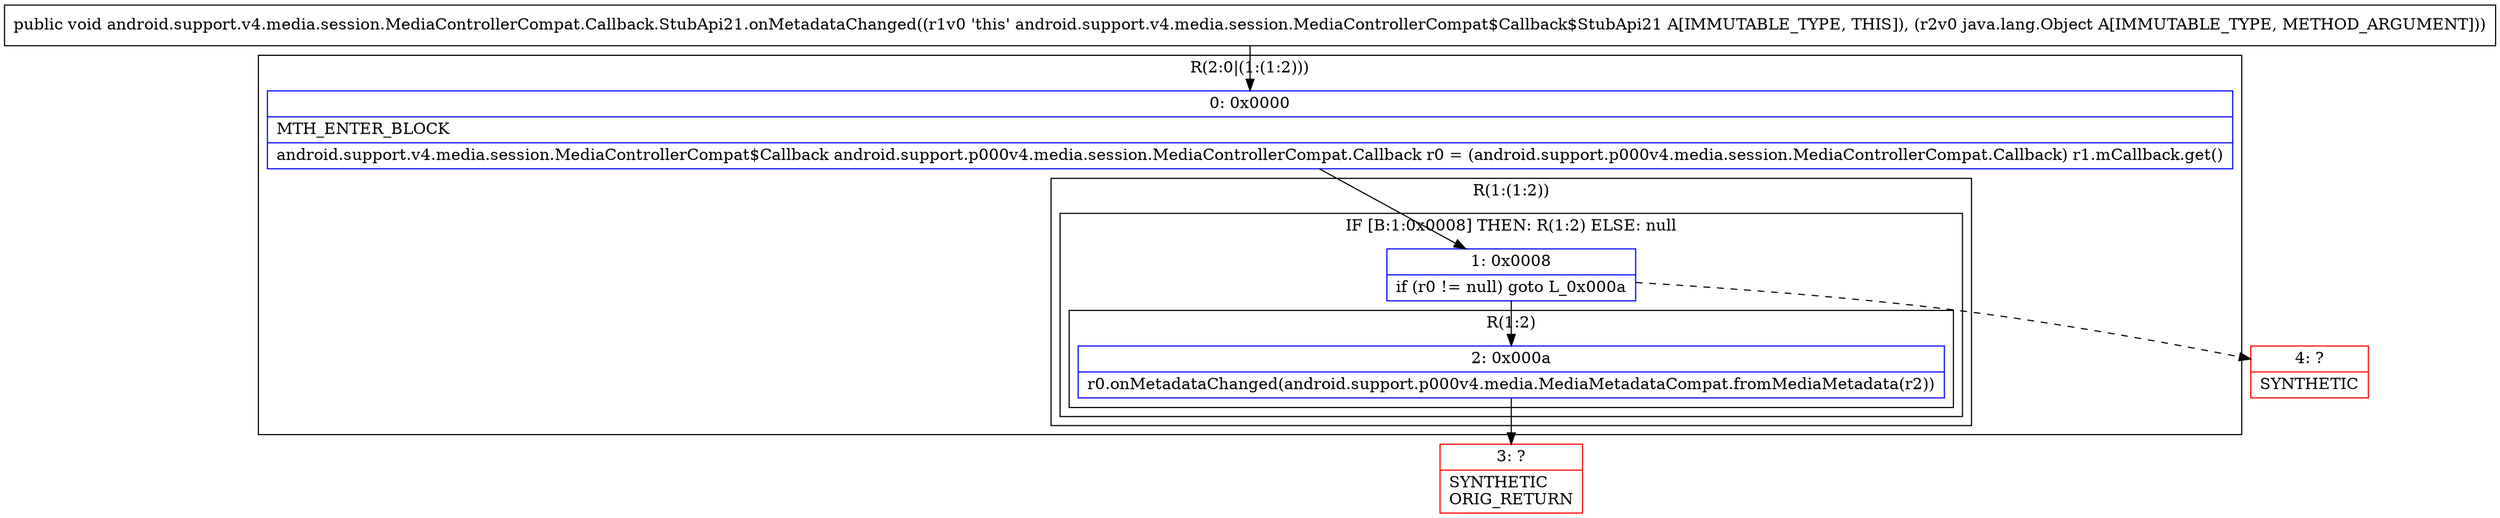 digraph "CFG forandroid.support.v4.media.session.MediaControllerCompat.Callback.StubApi21.onMetadataChanged(Ljava\/lang\/Object;)V" {
subgraph cluster_Region_1639443741 {
label = "R(2:0|(1:(1:2)))";
node [shape=record,color=blue];
Node_0 [shape=record,label="{0\:\ 0x0000|MTH_ENTER_BLOCK\l|android.support.v4.media.session.MediaControllerCompat$Callback android.support.p000v4.media.session.MediaControllerCompat.Callback r0 = (android.support.p000v4.media.session.MediaControllerCompat.Callback) r1.mCallback.get()\l}"];
subgraph cluster_Region_977958214 {
label = "R(1:(1:2))";
node [shape=record,color=blue];
subgraph cluster_IfRegion_697113732 {
label = "IF [B:1:0x0008] THEN: R(1:2) ELSE: null";
node [shape=record,color=blue];
Node_1 [shape=record,label="{1\:\ 0x0008|if (r0 != null) goto L_0x000a\l}"];
subgraph cluster_Region_666902691 {
label = "R(1:2)";
node [shape=record,color=blue];
Node_2 [shape=record,label="{2\:\ 0x000a|r0.onMetadataChanged(android.support.p000v4.media.MediaMetadataCompat.fromMediaMetadata(r2))\l}"];
}
}
}
}
Node_3 [shape=record,color=red,label="{3\:\ ?|SYNTHETIC\lORIG_RETURN\l}"];
Node_4 [shape=record,color=red,label="{4\:\ ?|SYNTHETIC\l}"];
MethodNode[shape=record,label="{public void android.support.v4.media.session.MediaControllerCompat.Callback.StubApi21.onMetadataChanged((r1v0 'this' android.support.v4.media.session.MediaControllerCompat$Callback$StubApi21 A[IMMUTABLE_TYPE, THIS]), (r2v0 java.lang.Object A[IMMUTABLE_TYPE, METHOD_ARGUMENT])) }"];
MethodNode -> Node_0;
Node_0 -> Node_1;
Node_1 -> Node_2;
Node_1 -> Node_4[style=dashed];
Node_2 -> Node_3;
}

